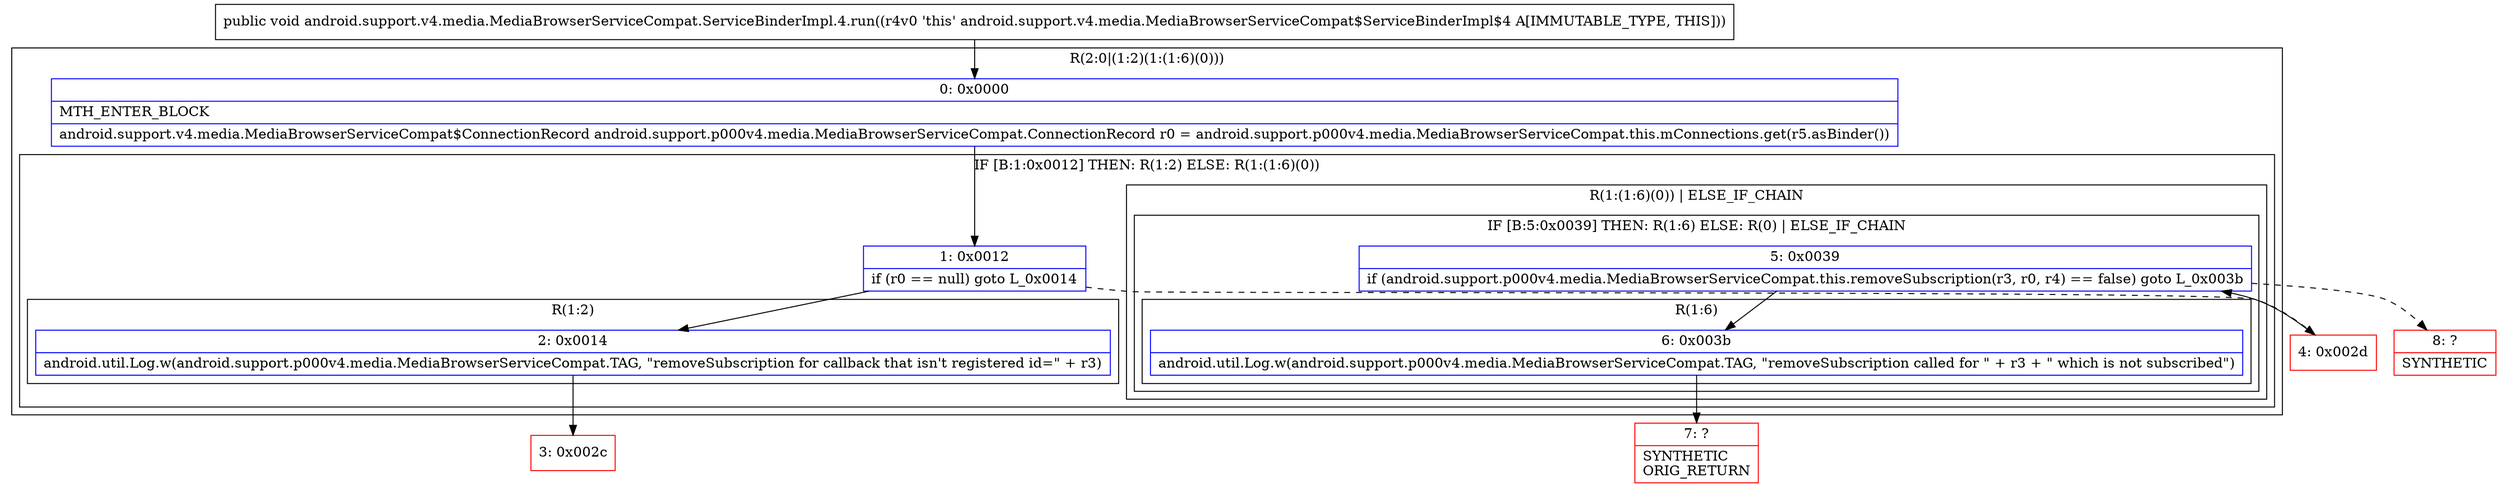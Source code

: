 digraph "CFG forandroid.support.v4.media.MediaBrowserServiceCompat.ServiceBinderImpl.4.run()V" {
subgraph cluster_Region_736698758 {
label = "R(2:0|(1:2)(1:(1:6)(0)))";
node [shape=record,color=blue];
Node_0 [shape=record,label="{0\:\ 0x0000|MTH_ENTER_BLOCK\l|android.support.v4.media.MediaBrowserServiceCompat$ConnectionRecord android.support.p000v4.media.MediaBrowserServiceCompat.ConnectionRecord r0 = android.support.p000v4.media.MediaBrowserServiceCompat.this.mConnections.get(r5.asBinder())\l}"];
subgraph cluster_IfRegion_805373520 {
label = "IF [B:1:0x0012] THEN: R(1:2) ELSE: R(1:(1:6)(0))";
node [shape=record,color=blue];
Node_1 [shape=record,label="{1\:\ 0x0012|if (r0 == null) goto L_0x0014\l}"];
subgraph cluster_Region_1057841092 {
label = "R(1:2)";
node [shape=record,color=blue];
Node_2 [shape=record,label="{2\:\ 0x0014|android.util.Log.w(android.support.p000v4.media.MediaBrowserServiceCompat.TAG, \"removeSubscription for callback that isn't registered id=\" + r3)\l}"];
}
subgraph cluster_Region_923845601 {
label = "R(1:(1:6)(0)) | ELSE_IF_CHAIN\l";
node [shape=record,color=blue];
subgraph cluster_IfRegion_955971986 {
label = "IF [B:5:0x0039] THEN: R(1:6) ELSE: R(0) | ELSE_IF_CHAIN\l";
node [shape=record,color=blue];
Node_5 [shape=record,label="{5\:\ 0x0039|if (android.support.p000v4.media.MediaBrowserServiceCompat.this.removeSubscription(r3, r0, r4) == false) goto L_0x003b\l}"];
subgraph cluster_Region_1060776338 {
label = "R(1:6)";
node [shape=record,color=blue];
Node_6 [shape=record,label="{6\:\ 0x003b|android.util.Log.w(android.support.p000v4.media.MediaBrowserServiceCompat.TAG, \"removeSubscription called for \" + r3 + \" which is not subscribed\")\l}"];
}
subgraph cluster_Region_424969715 {
label = "R(0)";
node [shape=record,color=blue];
}
}
}
}
}
Node_3 [shape=record,color=red,label="{3\:\ 0x002c}"];
Node_4 [shape=record,color=red,label="{4\:\ 0x002d}"];
Node_7 [shape=record,color=red,label="{7\:\ ?|SYNTHETIC\lORIG_RETURN\l}"];
Node_8 [shape=record,color=red,label="{8\:\ ?|SYNTHETIC\l}"];
MethodNode[shape=record,label="{public void android.support.v4.media.MediaBrowserServiceCompat.ServiceBinderImpl.4.run((r4v0 'this' android.support.v4.media.MediaBrowserServiceCompat$ServiceBinderImpl$4 A[IMMUTABLE_TYPE, THIS])) }"];
MethodNode -> Node_0;
Node_0 -> Node_1;
Node_1 -> Node_2;
Node_1 -> Node_4[style=dashed];
Node_2 -> Node_3;
Node_5 -> Node_6;
Node_5 -> Node_8[style=dashed];
Node_6 -> Node_7;
Node_4 -> Node_5;
}

